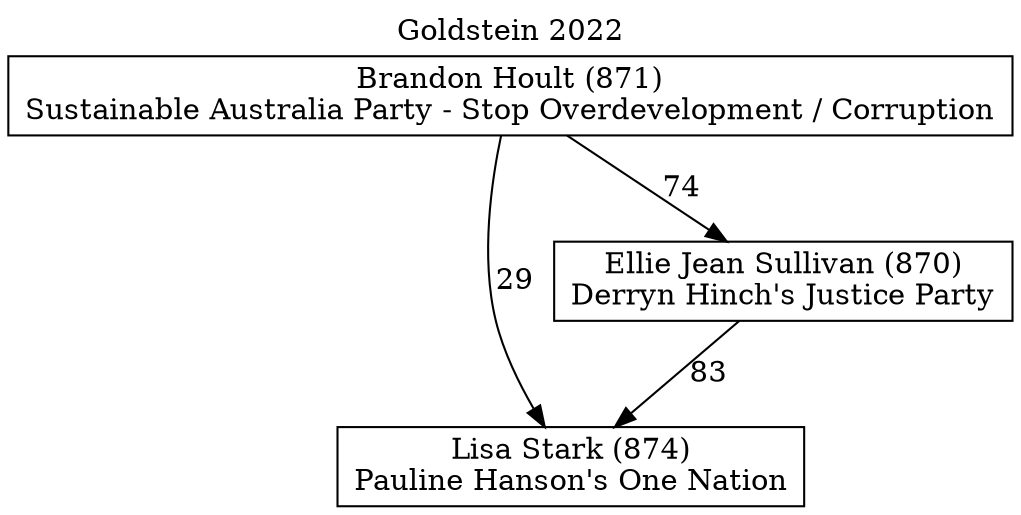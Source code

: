 // House preference flow
digraph "Lisa Stark (874)_Goldstein_2022" {
	graph [label="Goldstein 2022" labelloc=t mclimit=2]
	node [shape=box]
	"Lisa Stark (874)" [label="Lisa Stark (874)
Pauline Hanson's One Nation"]
	"Ellie Jean Sullivan (870)" [label="Ellie Jean Sullivan (870)
Derryn Hinch's Justice Party"]
	"Brandon Hoult (871)" [label="Brandon Hoult (871)
Sustainable Australia Party - Stop Overdevelopment / Corruption"]
	"Ellie Jean Sullivan (870)" -> "Lisa Stark (874)" [label=83]
	"Brandon Hoult (871)" -> "Ellie Jean Sullivan (870)" [label=74]
	"Brandon Hoult (871)" -> "Lisa Stark (874)" [label=29]
}
